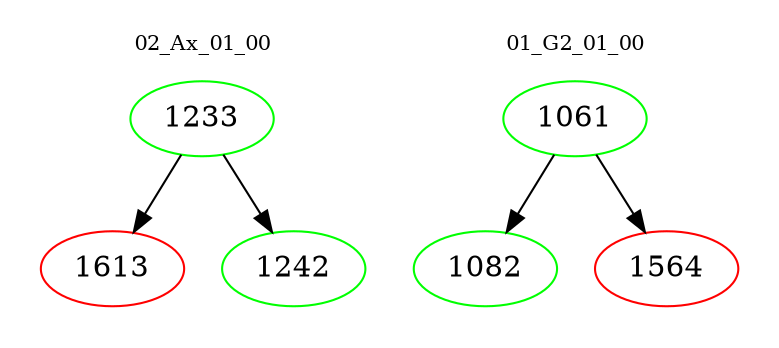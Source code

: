 digraph{
subgraph cluster_0 {
color = white
label = "02_Ax_01_00";
fontsize=10;
T0_1233 [label="1233", color="green"]
T0_1233 -> T0_1613 [color="black"]
T0_1613 [label="1613", color="red"]
T0_1233 -> T0_1242 [color="black"]
T0_1242 [label="1242", color="green"]
}
subgraph cluster_1 {
color = white
label = "01_G2_01_00";
fontsize=10;
T1_1061 [label="1061", color="green"]
T1_1061 -> T1_1082 [color="black"]
T1_1082 [label="1082", color="green"]
T1_1061 -> T1_1564 [color="black"]
T1_1564 [label="1564", color="red"]
}
}
